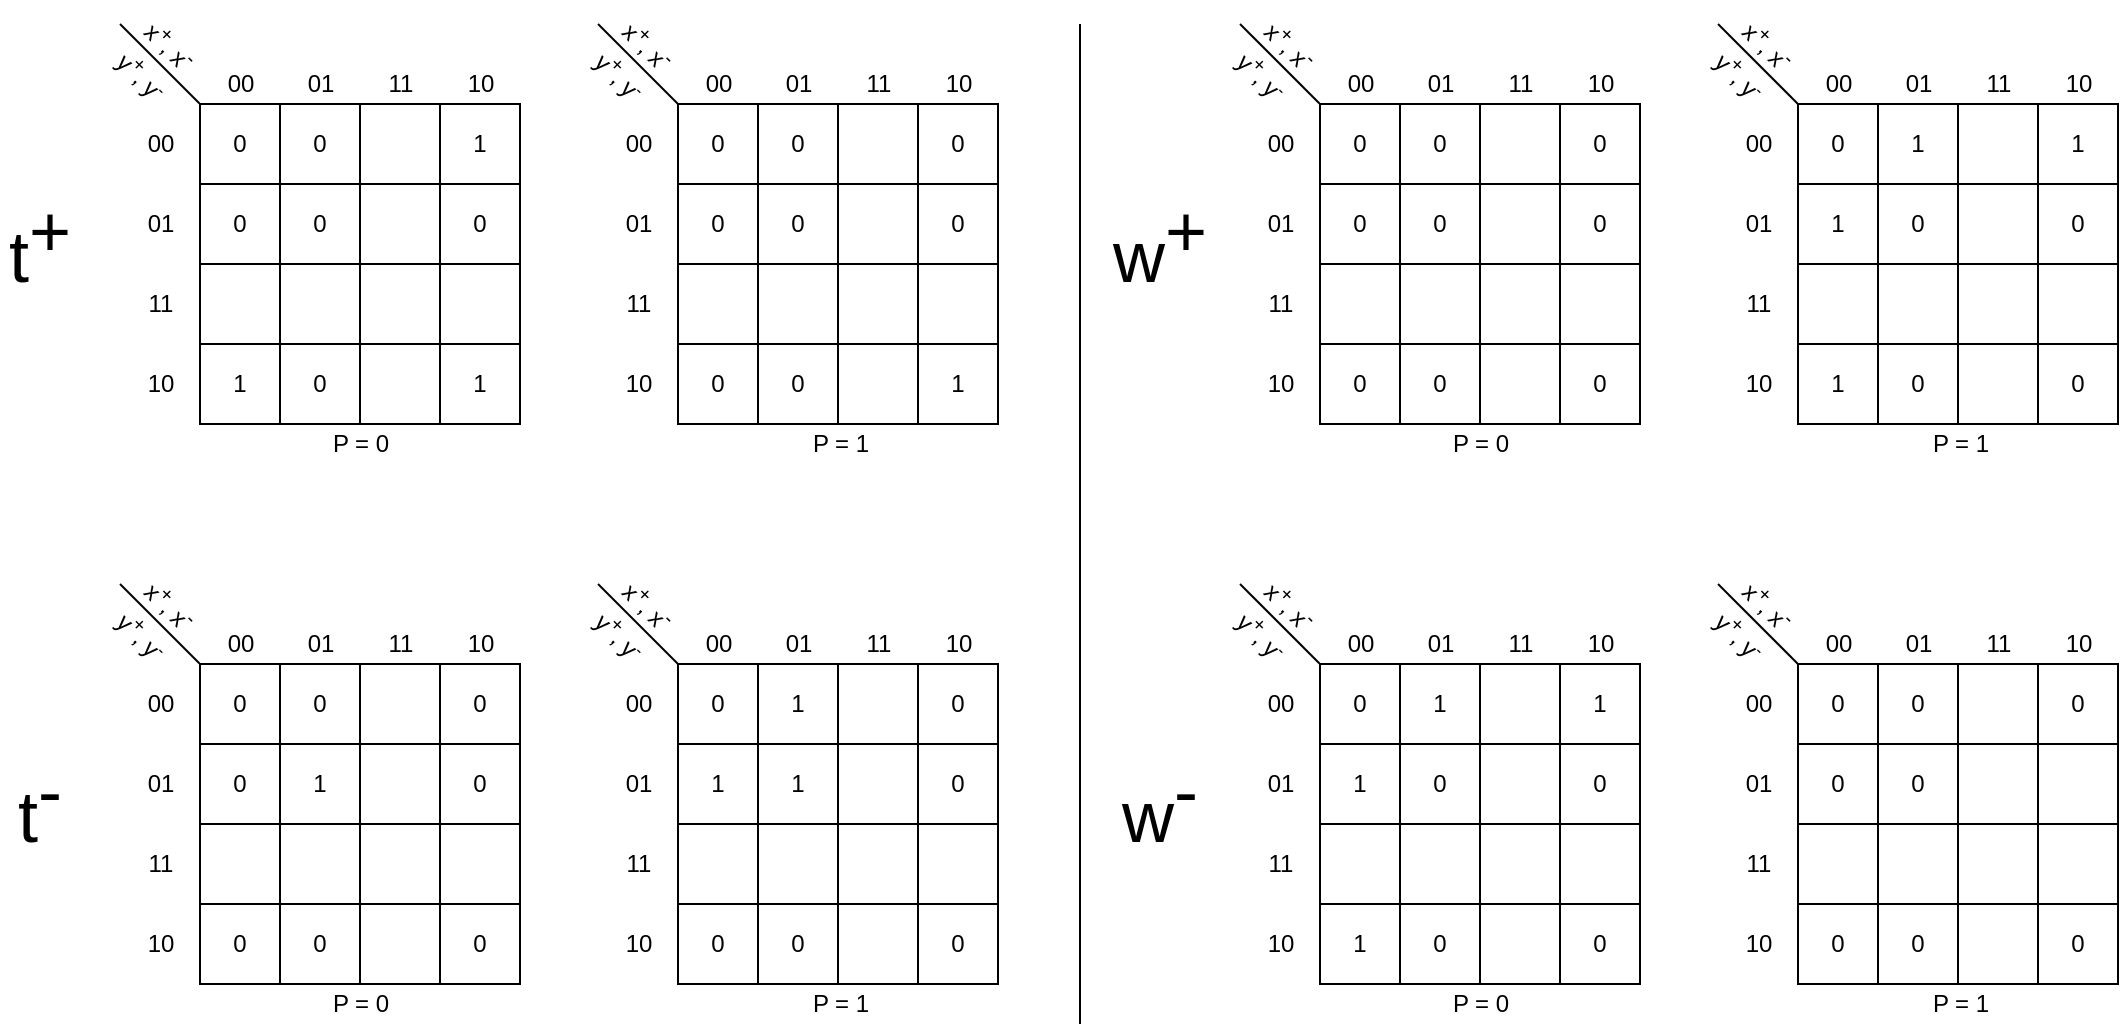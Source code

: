 <mxfile version="12.9.10" type="github">
  <diagram id="nrrCunUTLWCAZY7xvAY5" name="Page-1">
    <mxGraphModel dx="1422" dy="728" grid="1" gridSize="10" guides="1" tooltips="1" connect="1" arrows="1" fold="1" page="1" pageScale="1" pageWidth="850" pageHeight="1100" math="0" shadow="0">
      <root>
        <mxCell id="0" />
        <mxCell id="1" parent="0" />
        <mxCell id="IhBtIeaMWSlyPbEXrIN0-1" value="0" style="whiteSpace=wrap;html=1;aspect=fixed;" vertex="1" parent="1">
          <mxGeometry x="160" y="360" width="40" height="40" as="geometry" />
        </mxCell>
        <mxCell id="IhBtIeaMWSlyPbEXrIN0-2" value="0" style="whiteSpace=wrap;html=1;aspect=fixed;" vertex="1" parent="1">
          <mxGeometry x="200" y="360" width="40" height="40" as="geometry" />
        </mxCell>
        <mxCell id="IhBtIeaMWSlyPbEXrIN0-3" value="" style="whiteSpace=wrap;html=1;aspect=fixed;" vertex="1" parent="1">
          <mxGeometry x="240" y="360" width="40" height="40" as="geometry" />
        </mxCell>
        <mxCell id="IhBtIeaMWSlyPbEXrIN0-4" value="1" style="whiteSpace=wrap;html=1;aspect=fixed;" vertex="1" parent="1">
          <mxGeometry x="280" y="360" width="40" height="40" as="geometry" />
        </mxCell>
        <mxCell id="IhBtIeaMWSlyPbEXrIN0-5" value="0" style="whiteSpace=wrap;html=1;aspect=fixed;" vertex="1" parent="1">
          <mxGeometry x="280" y="400" width="40" height="40" as="geometry" />
        </mxCell>
        <mxCell id="IhBtIeaMWSlyPbEXrIN0-6" value="" style="whiteSpace=wrap;html=1;aspect=fixed;" vertex="1" parent="1">
          <mxGeometry x="240" y="400" width="40" height="40" as="geometry" />
        </mxCell>
        <mxCell id="IhBtIeaMWSlyPbEXrIN0-7" value="0" style="whiteSpace=wrap;html=1;aspect=fixed;" vertex="1" parent="1">
          <mxGeometry x="200" y="400" width="40" height="40" as="geometry" />
        </mxCell>
        <mxCell id="IhBtIeaMWSlyPbEXrIN0-8" value="0" style="whiteSpace=wrap;html=1;aspect=fixed;" vertex="1" parent="1">
          <mxGeometry x="160" y="400" width="40" height="40" as="geometry" />
        </mxCell>
        <mxCell id="IhBtIeaMWSlyPbEXrIN0-9" value="" style="whiteSpace=wrap;html=1;aspect=fixed;" vertex="1" parent="1">
          <mxGeometry x="160" y="440" width="40" height="40" as="geometry" />
        </mxCell>
        <mxCell id="IhBtIeaMWSlyPbEXrIN0-10" value="" style="whiteSpace=wrap;html=1;aspect=fixed;" vertex="1" parent="1">
          <mxGeometry x="200" y="440" width="40" height="40" as="geometry" />
        </mxCell>
        <mxCell id="IhBtIeaMWSlyPbEXrIN0-11" value="" style="whiteSpace=wrap;html=1;aspect=fixed;" vertex="1" parent="1">
          <mxGeometry x="240" y="440" width="40" height="40" as="geometry" />
        </mxCell>
        <mxCell id="IhBtIeaMWSlyPbEXrIN0-12" value="" style="whiteSpace=wrap;html=1;aspect=fixed;" vertex="1" parent="1">
          <mxGeometry x="280" y="440" width="40" height="40" as="geometry" />
        </mxCell>
        <mxCell id="IhBtIeaMWSlyPbEXrIN0-13" value="1" style="whiteSpace=wrap;html=1;aspect=fixed;" vertex="1" parent="1">
          <mxGeometry x="160" y="480" width="40" height="40" as="geometry" />
        </mxCell>
        <mxCell id="IhBtIeaMWSlyPbEXrIN0-14" value="0" style="whiteSpace=wrap;html=1;aspect=fixed;" vertex="1" parent="1">
          <mxGeometry x="200" y="480" width="40" height="40" as="geometry" />
        </mxCell>
        <mxCell id="IhBtIeaMWSlyPbEXrIN0-15" value="" style="whiteSpace=wrap;html=1;aspect=fixed;" vertex="1" parent="1">
          <mxGeometry x="240" y="480" width="40" height="40" as="geometry" />
        </mxCell>
        <mxCell id="IhBtIeaMWSlyPbEXrIN0-16" value="1" style="whiteSpace=wrap;html=1;aspect=fixed;" vertex="1" parent="1">
          <mxGeometry x="280" y="480" width="40" height="40" as="geometry" />
        </mxCell>
        <mxCell id="IhBtIeaMWSlyPbEXrIN0-17" value="" style="endArrow=none;html=1;entryX=0;entryY=0;entryDx=0;entryDy=0;" edge="1" parent="1" target="IhBtIeaMWSlyPbEXrIN0-1">
          <mxGeometry width="50" height="50" relative="1" as="geometry">
            <mxPoint x="120" y="320" as="sourcePoint" />
            <mxPoint x="150" y="340" as="targetPoint" />
          </mxGeometry>
        </mxCell>
        <mxCell id="IhBtIeaMWSlyPbEXrIN0-18" value="x&lt;sup&gt;+&lt;/sup&gt;, x&lt;sup&gt;-&lt;/sup&gt;" style="text;html=1;align=center;verticalAlign=middle;resizable=0;points=[];autosize=1;rotation=45;" vertex="1" parent="1">
          <mxGeometry x="125" y="320" width="40" height="20" as="geometry" />
        </mxCell>
        <mxCell id="IhBtIeaMWSlyPbEXrIN0-19" value="y&lt;sup&gt;+&lt;/sup&gt;, y&lt;span style=&quot;font-size: 10px&quot;&gt;&lt;sup&gt;-&lt;/sup&gt;&lt;/span&gt;" style="text;html=1;align=center;verticalAlign=middle;resizable=0;points=[];autosize=1;rotation=45;" vertex="1" parent="1">
          <mxGeometry x="111" y="335" width="40" height="20" as="geometry" />
        </mxCell>
        <mxCell id="IhBtIeaMWSlyPbEXrIN0-20" value="00" style="text;html=1;align=center;verticalAlign=middle;resizable=0;points=[];autosize=1;" vertex="1" parent="1">
          <mxGeometry x="165" y="340" width="30" height="20" as="geometry" />
        </mxCell>
        <mxCell id="IhBtIeaMWSlyPbEXrIN0-21" value="01" style="text;html=1;align=center;verticalAlign=middle;resizable=0;points=[];autosize=1;" vertex="1" parent="1">
          <mxGeometry x="205" y="340" width="30" height="20" as="geometry" />
        </mxCell>
        <mxCell id="IhBtIeaMWSlyPbEXrIN0-22" value="11" style="text;html=1;align=center;verticalAlign=middle;resizable=0;points=[];autosize=1;" vertex="1" parent="1">
          <mxGeometry x="245" y="340" width="30" height="20" as="geometry" />
        </mxCell>
        <mxCell id="IhBtIeaMWSlyPbEXrIN0-23" value="10" style="text;html=1;align=center;verticalAlign=middle;resizable=0;points=[];autosize=1;" vertex="1" parent="1">
          <mxGeometry x="285" y="340" width="30" height="20" as="geometry" />
        </mxCell>
        <mxCell id="IhBtIeaMWSlyPbEXrIN0-24" value="00" style="text;html=1;align=center;verticalAlign=middle;resizable=0;points=[];autosize=1;" vertex="1" parent="1">
          <mxGeometry x="125" y="370" width="30" height="20" as="geometry" />
        </mxCell>
        <mxCell id="IhBtIeaMWSlyPbEXrIN0-25" value="01" style="text;html=1;align=center;verticalAlign=middle;resizable=0;points=[];autosize=1;" vertex="1" parent="1">
          <mxGeometry x="125" y="410" width="30" height="20" as="geometry" />
        </mxCell>
        <mxCell id="IhBtIeaMWSlyPbEXrIN0-26" value="11" style="text;html=1;align=center;verticalAlign=middle;resizable=0;points=[];autosize=1;" vertex="1" parent="1">
          <mxGeometry x="125" y="450" width="30" height="20" as="geometry" />
        </mxCell>
        <mxCell id="IhBtIeaMWSlyPbEXrIN0-27" value="10" style="text;html=1;align=center;verticalAlign=middle;resizable=0;points=[];autosize=1;" vertex="1" parent="1">
          <mxGeometry x="125" y="490" width="30" height="20" as="geometry" />
        </mxCell>
        <mxCell id="IhBtIeaMWSlyPbEXrIN0-28" value="0" style="whiteSpace=wrap;html=1;aspect=fixed;" vertex="1" parent="1">
          <mxGeometry x="399" y="360" width="40" height="40" as="geometry" />
        </mxCell>
        <mxCell id="IhBtIeaMWSlyPbEXrIN0-29" value="0" style="whiteSpace=wrap;html=1;aspect=fixed;" vertex="1" parent="1">
          <mxGeometry x="439" y="360" width="40" height="40" as="geometry" />
        </mxCell>
        <mxCell id="IhBtIeaMWSlyPbEXrIN0-30" value="" style="whiteSpace=wrap;html=1;aspect=fixed;" vertex="1" parent="1">
          <mxGeometry x="479" y="360" width="40" height="40" as="geometry" />
        </mxCell>
        <mxCell id="IhBtIeaMWSlyPbEXrIN0-31" value="0" style="whiteSpace=wrap;html=1;aspect=fixed;" vertex="1" parent="1">
          <mxGeometry x="519" y="360" width="40" height="40" as="geometry" />
        </mxCell>
        <mxCell id="IhBtIeaMWSlyPbEXrIN0-32" value="0" style="whiteSpace=wrap;html=1;aspect=fixed;" vertex="1" parent="1">
          <mxGeometry x="519" y="400" width="40" height="40" as="geometry" />
        </mxCell>
        <mxCell id="IhBtIeaMWSlyPbEXrIN0-33" value="" style="whiteSpace=wrap;html=1;aspect=fixed;" vertex="1" parent="1">
          <mxGeometry x="479" y="400" width="40" height="40" as="geometry" />
        </mxCell>
        <mxCell id="IhBtIeaMWSlyPbEXrIN0-34" value="0" style="whiteSpace=wrap;html=1;aspect=fixed;" vertex="1" parent="1">
          <mxGeometry x="439" y="400" width="40" height="40" as="geometry" />
        </mxCell>
        <mxCell id="IhBtIeaMWSlyPbEXrIN0-35" value="0" style="whiteSpace=wrap;html=1;aspect=fixed;" vertex="1" parent="1">
          <mxGeometry x="399" y="400" width="40" height="40" as="geometry" />
        </mxCell>
        <mxCell id="IhBtIeaMWSlyPbEXrIN0-36" value="" style="whiteSpace=wrap;html=1;aspect=fixed;" vertex="1" parent="1">
          <mxGeometry x="399" y="440" width="40" height="40" as="geometry" />
        </mxCell>
        <mxCell id="IhBtIeaMWSlyPbEXrIN0-37" value="" style="whiteSpace=wrap;html=1;aspect=fixed;" vertex="1" parent="1">
          <mxGeometry x="439" y="440" width="40" height="40" as="geometry" />
        </mxCell>
        <mxCell id="IhBtIeaMWSlyPbEXrIN0-38" value="" style="whiteSpace=wrap;html=1;aspect=fixed;" vertex="1" parent="1">
          <mxGeometry x="479" y="440" width="40" height="40" as="geometry" />
        </mxCell>
        <mxCell id="IhBtIeaMWSlyPbEXrIN0-39" value="" style="whiteSpace=wrap;html=1;aspect=fixed;" vertex="1" parent="1">
          <mxGeometry x="519" y="440" width="40" height="40" as="geometry" />
        </mxCell>
        <mxCell id="IhBtIeaMWSlyPbEXrIN0-40" value="0" style="whiteSpace=wrap;html=1;aspect=fixed;" vertex="1" parent="1">
          <mxGeometry x="399" y="480" width="40" height="40" as="geometry" />
        </mxCell>
        <mxCell id="IhBtIeaMWSlyPbEXrIN0-41" value="0" style="whiteSpace=wrap;html=1;aspect=fixed;" vertex="1" parent="1">
          <mxGeometry x="439" y="480" width="40" height="40" as="geometry" />
        </mxCell>
        <mxCell id="IhBtIeaMWSlyPbEXrIN0-42" value="" style="whiteSpace=wrap;html=1;aspect=fixed;" vertex="1" parent="1">
          <mxGeometry x="479" y="480" width="40" height="40" as="geometry" />
        </mxCell>
        <mxCell id="IhBtIeaMWSlyPbEXrIN0-43" value="1" style="whiteSpace=wrap;html=1;aspect=fixed;" vertex="1" parent="1">
          <mxGeometry x="519" y="480" width="40" height="40" as="geometry" />
        </mxCell>
        <mxCell id="IhBtIeaMWSlyPbEXrIN0-44" value="" style="endArrow=none;html=1;entryX=0;entryY=0;entryDx=0;entryDy=0;" edge="1" parent="1" target="IhBtIeaMWSlyPbEXrIN0-28">
          <mxGeometry width="50" height="50" relative="1" as="geometry">
            <mxPoint x="359" y="320" as="sourcePoint" />
            <mxPoint x="389" y="340" as="targetPoint" />
          </mxGeometry>
        </mxCell>
        <mxCell id="IhBtIeaMWSlyPbEXrIN0-45" value="x&lt;sup&gt;+&lt;/sup&gt;, x&lt;sup&gt;-&lt;/sup&gt;" style="text;html=1;align=center;verticalAlign=middle;resizable=0;points=[];autosize=1;rotation=45;" vertex="1" parent="1">
          <mxGeometry x="364" y="320" width="40" height="20" as="geometry" />
        </mxCell>
        <mxCell id="IhBtIeaMWSlyPbEXrIN0-46" value="y&lt;sup&gt;+&lt;/sup&gt;, y&lt;span style=&quot;font-size: 10px&quot;&gt;&lt;sup&gt;-&lt;/sup&gt;&lt;/span&gt;" style="text;html=1;align=center;verticalAlign=middle;resizable=0;points=[];autosize=1;rotation=45;" vertex="1" parent="1">
          <mxGeometry x="350" y="335" width="40" height="20" as="geometry" />
        </mxCell>
        <mxCell id="IhBtIeaMWSlyPbEXrIN0-47" value="00" style="text;html=1;align=center;verticalAlign=middle;resizable=0;points=[];autosize=1;" vertex="1" parent="1">
          <mxGeometry x="404" y="340" width="30" height="20" as="geometry" />
        </mxCell>
        <mxCell id="IhBtIeaMWSlyPbEXrIN0-48" value="01" style="text;html=1;align=center;verticalAlign=middle;resizable=0;points=[];autosize=1;" vertex="1" parent="1">
          <mxGeometry x="444" y="340" width="30" height="20" as="geometry" />
        </mxCell>
        <mxCell id="IhBtIeaMWSlyPbEXrIN0-49" value="11" style="text;html=1;align=center;verticalAlign=middle;resizable=0;points=[];autosize=1;" vertex="1" parent="1">
          <mxGeometry x="484" y="340" width="30" height="20" as="geometry" />
        </mxCell>
        <mxCell id="IhBtIeaMWSlyPbEXrIN0-50" value="10" style="text;html=1;align=center;verticalAlign=middle;resizable=0;points=[];autosize=1;" vertex="1" parent="1">
          <mxGeometry x="524" y="340" width="30" height="20" as="geometry" />
        </mxCell>
        <mxCell id="IhBtIeaMWSlyPbEXrIN0-51" value="00" style="text;html=1;align=center;verticalAlign=middle;resizable=0;points=[];autosize=1;" vertex="1" parent="1">
          <mxGeometry x="364" y="370" width="30" height="20" as="geometry" />
        </mxCell>
        <mxCell id="IhBtIeaMWSlyPbEXrIN0-52" value="01" style="text;html=1;align=center;verticalAlign=middle;resizable=0;points=[];autosize=1;" vertex="1" parent="1">
          <mxGeometry x="364" y="410" width="30" height="20" as="geometry" />
        </mxCell>
        <mxCell id="IhBtIeaMWSlyPbEXrIN0-53" value="11" style="text;html=1;align=center;verticalAlign=middle;resizable=0;points=[];autosize=1;" vertex="1" parent="1">
          <mxGeometry x="364" y="450" width="30" height="20" as="geometry" />
        </mxCell>
        <mxCell id="IhBtIeaMWSlyPbEXrIN0-54" value="10" style="text;html=1;align=center;verticalAlign=middle;resizable=0;points=[];autosize=1;" vertex="1" parent="1">
          <mxGeometry x="364" y="490" width="30" height="20" as="geometry" />
        </mxCell>
        <mxCell id="IhBtIeaMWSlyPbEXrIN0-55" value="0" style="whiteSpace=wrap;html=1;aspect=fixed;" vertex="1" parent="1">
          <mxGeometry x="160" y="640" width="40" height="40" as="geometry" />
        </mxCell>
        <mxCell id="IhBtIeaMWSlyPbEXrIN0-56" value="0" style="whiteSpace=wrap;html=1;aspect=fixed;" vertex="1" parent="1">
          <mxGeometry x="200" y="640" width="40" height="40" as="geometry" />
        </mxCell>
        <mxCell id="IhBtIeaMWSlyPbEXrIN0-57" value="" style="whiteSpace=wrap;html=1;aspect=fixed;" vertex="1" parent="1">
          <mxGeometry x="240" y="640" width="40" height="40" as="geometry" />
        </mxCell>
        <mxCell id="IhBtIeaMWSlyPbEXrIN0-58" value="0" style="whiteSpace=wrap;html=1;aspect=fixed;" vertex="1" parent="1">
          <mxGeometry x="280" y="640" width="40" height="40" as="geometry" />
        </mxCell>
        <mxCell id="IhBtIeaMWSlyPbEXrIN0-59" value="0" style="whiteSpace=wrap;html=1;aspect=fixed;" vertex="1" parent="1">
          <mxGeometry x="280" y="680" width="40" height="40" as="geometry" />
        </mxCell>
        <mxCell id="IhBtIeaMWSlyPbEXrIN0-60" value="" style="whiteSpace=wrap;html=1;aspect=fixed;" vertex="1" parent="1">
          <mxGeometry x="240" y="680" width="40" height="40" as="geometry" />
        </mxCell>
        <mxCell id="IhBtIeaMWSlyPbEXrIN0-61" value="1" style="whiteSpace=wrap;html=1;aspect=fixed;" vertex="1" parent="1">
          <mxGeometry x="200" y="680" width="40" height="40" as="geometry" />
        </mxCell>
        <mxCell id="IhBtIeaMWSlyPbEXrIN0-62" value="0" style="whiteSpace=wrap;html=1;aspect=fixed;" vertex="1" parent="1">
          <mxGeometry x="160" y="680" width="40" height="40" as="geometry" />
        </mxCell>
        <mxCell id="IhBtIeaMWSlyPbEXrIN0-63" value="" style="whiteSpace=wrap;html=1;aspect=fixed;" vertex="1" parent="1">
          <mxGeometry x="160" y="720" width="40" height="40" as="geometry" />
        </mxCell>
        <mxCell id="IhBtIeaMWSlyPbEXrIN0-64" value="" style="whiteSpace=wrap;html=1;aspect=fixed;" vertex="1" parent="1">
          <mxGeometry x="200" y="720" width="40" height="40" as="geometry" />
        </mxCell>
        <mxCell id="IhBtIeaMWSlyPbEXrIN0-65" value="" style="whiteSpace=wrap;html=1;aspect=fixed;" vertex="1" parent="1">
          <mxGeometry x="240" y="720" width="40" height="40" as="geometry" />
        </mxCell>
        <mxCell id="IhBtIeaMWSlyPbEXrIN0-66" value="" style="whiteSpace=wrap;html=1;aspect=fixed;" vertex="1" parent="1">
          <mxGeometry x="280" y="720" width="40" height="40" as="geometry" />
        </mxCell>
        <mxCell id="IhBtIeaMWSlyPbEXrIN0-67" value="0" style="whiteSpace=wrap;html=1;aspect=fixed;" vertex="1" parent="1">
          <mxGeometry x="160" y="760" width="40" height="40" as="geometry" />
        </mxCell>
        <mxCell id="IhBtIeaMWSlyPbEXrIN0-68" value="0" style="whiteSpace=wrap;html=1;aspect=fixed;" vertex="1" parent="1">
          <mxGeometry x="200" y="760" width="40" height="40" as="geometry" />
        </mxCell>
        <mxCell id="IhBtIeaMWSlyPbEXrIN0-69" value="" style="whiteSpace=wrap;html=1;aspect=fixed;" vertex="1" parent="1">
          <mxGeometry x="240" y="760" width="40" height="40" as="geometry" />
        </mxCell>
        <mxCell id="IhBtIeaMWSlyPbEXrIN0-70" value="0" style="whiteSpace=wrap;html=1;aspect=fixed;" vertex="1" parent="1">
          <mxGeometry x="280" y="760" width="40" height="40" as="geometry" />
        </mxCell>
        <mxCell id="IhBtIeaMWSlyPbEXrIN0-71" value="" style="endArrow=none;html=1;entryX=0;entryY=0;entryDx=0;entryDy=0;" edge="1" parent="1" target="IhBtIeaMWSlyPbEXrIN0-55">
          <mxGeometry width="50" height="50" relative="1" as="geometry">
            <mxPoint x="120" y="600" as="sourcePoint" />
            <mxPoint x="150" y="620" as="targetPoint" />
          </mxGeometry>
        </mxCell>
        <mxCell id="IhBtIeaMWSlyPbEXrIN0-72" value="x&lt;sup&gt;+&lt;/sup&gt;, x&lt;sup&gt;-&lt;/sup&gt;" style="text;html=1;align=center;verticalAlign=middle;resizable=0;points=[];autosize=1;rotation=45;" vertex="1" parent="1">
          <mxGeometry x="125" y="600" width="40" height="20" as="geometry" />
        </mxCell>
        <mxCell id="IhBtIeaMWSlyPbEXrIN0-73" value="y&lt;sup&gt;+&lt;/sup&gt;, y&lt;span style=&quot;font-size: 10px&quot;&gt;&lt;sup&gt;-&lt;/sup&gt;&lt;/span&gt;" style="text;html=1;align=center;verticalAlign=middle;resizable=0;points=[];autosize=1;rotation=45;" vertex="1" parent="1">
          <mxGeometry x="111" y="615" width="40" height="20" as="geometry" />
        </mxCell>
        <mxCell id="IhBtIeaMWSlyPbEXrIN0-74" value="00" style="text;html=1;align=center;verticalAlign=middle;resizable=0;points=[];autosize=1;" vertex="1" parent="1">
          <mxGeometry x="165" y="620" width="30" height="20" as="geometry" />
        </mxCell>
        <mxCell id="IhBtIeaMWSlyPbEXrIN0-75" value="01" style="text;html=1;align=center;verticalAlign=middle;resizable=0;points=[];autosize=1;" vertex="1" parent="1">
          <mxGeometry x="205" y="620" width="30" height="20" as="geometry" />
        </mxCell>
        <mxCell id="IhBtIeaMWSlyPbEXrIN0-76" value="11" style="text;html=1;align=center;verticalAlign=middle;resizable=0;points=[];autosize=1;" vertex="1" parent="1">
          <mxGeometry x="245" y="620" width="30" height="20" as="geometry" />
        </mxCell>
        <mxCell id="IhBtIeaMWSlyPbEXrIN0-77" value="10" style="text;html=1;align=center;verticalAlign=middle;resizable=0;points=[];autosize=1;" vertex="1" parent="1">
          <mxGeometry x="285" y="620" width="30" height="20" as="geometry" />
        </mxCell>
        <mxCell id="IhBtIeaMWSlyPbEXrIN0-78" value="00" style="text;html=1;align=center;verticalAlign=middle;resizable=0;points=[];autosize=1;" vertex="1" parent="1">
          <mxGeometry x="125" y="650" width="30" height="20" as="geometry" />
        </mxCell>
        <mxCell id="IhBtIeaMWSlyPbEXrIN0-79" value="01" style="text;html=1;align=center;verticalAlign=middle;resizable=0;points=[];autosize=1;" vertex="1" parent="1">
          <mxGeometry x="125" y="690" width="30" height="20" as="geometry" />
        </mxCell>
        <mxCell id="IhBtIeaMWSlyPbEXrIN0-80" value="11" style="text;html=1;align=center;verticalAlign=middle;resizable=0;points=[];autosize=1;" vertex="1" parent="1">
          <mxGeometry x="125" y="730" width="30" height="20" as="geometry" />
        </mxCell>
        <mxCell id="IhBtIeaMWSlyPbEXrIN0-81" value="10" style="text;html=1;align=center;verticalAlign=middle;resizable=0;points=[];autosize=1;" vertex="1" parent="1">
          <mxGeometry x="125" y="770" width="30" height="20" as="geometry" />
        </mxCell>
        <mxCell id="IhBtIeaMWSlyPbEXrIN0-82" value="0" style="whiteSpace=wrap;html=1;aspect=fixed;" vertex="1" parent="1">
          <mxGeometry x="399" y="640" width="40" height="40" as="geometry" />
        </mxCell>
        <mxCell id="IhBtIeaMWSlyPbEXrIN0-83" value="1" style="whiteSpace=wrap;html=1;aspect=fixed;" vertex="1" parent="1">
          <mxGeometry x="439" y="640" width="40" height="40" as="geometry" />
        </mxCell>
        <mxCell id="IhBtIeaMWSlyPbEXrIN0-84" value="" style="whiteSpace=wrap;html=1;aspect=fixed;" vertex="1" parent="1">
          <mxGeometry x="479" y="640" width="40" height="40" as="geometry" />
        </mxCell>
        <mxCell id="IhBtIeaMWSlyPbEXrIN0-85" value="0" style="whiteSpace=wrap;html=1;aspect=fixed;" vertex="1" parent="1">
          <mxGeometry x="519" y="640" width="40" height="40" as="geometry" />
        </mxCell>
        <mxCell id="IhBtIeaMWSlyPbEXrIN0-86" value="0" style="whiteSpace=wrap;html=1;aspect=fixed;" vertex="1" parent="1">
          <mxGeometry x="519" y="680" width="40" height="40" as="geometry" />
        </mxCell>
        <mxCell id="IhBtIeaMWSlyPbEXrIN0-87" value="" style="whiteSpace=wrap;html=1;aspect=fixed;" vertex="1" parent="1">
          <mxGeometry x="479" y="680" width="40" height="40" as="geometry" />
        </mxCell>
        <mxCell id="IhBtIeaMWSlyPbEXrIN0-88" value="1" style="whiteSpace=wrap;html=1;aspect=fixed;" vertex="1" parent="1">
          <mxGeometry x="439" y="680" width="40" height="40" as="geometry" />
        </mxCell>
        <mxCell id="IhBtIeaMWSlyPbEXrIN0-89" value="1" style="whiteSpace=wrap;html=1;aspect=fixed;" vertex="1" parent="1">
          <mxGeometry x="399" y="680" width="40" height="40" as="geometry" />
        </mxCell>
        <mxCell id="IhBtIeaMWSlyPbEXrIN0-90" value="" style="whiteSpace=wrap;html=1;aspect=fixed;" vertex="1" parent="1">
          <mxGeometry x="399" y="720" width="40" height="40" as="geometry" />
        </mxCell>
        <mxCell id="IhBtIeaMWSlyPbEXrIN0-91" value="" style="whiteSpace=wrap;html=1;aspect=fixed;" vertex="1" parent="1">
          <mxGeometry x="439" y="720" width="40" height="40" as="geometry" />
        </mxCell>
        <mxCell id="IhBtIeaMWSlyPbEXrIN0-92" value="" style="whiteSpace=wrap;html=1;aspect=fixed;" vertex="1" parent="1">
          <mxGeometry x="479" y="720" width="40" height="40" as="geometry" />
        </mxCell>
        <mxCell id="IhBtIeaMWSlyPbEXrIN0-93" value="" style="whiteSpace=wrap;html=1;aspect=fixed;" vertex="1" parent="1">
          <mxGeometry x="519" y="720" width="40" height="40" as="geometry" />
        </mxCell>
        <mxCell id="IhBtIeaMWSlyPbEXrIN0-94" value="0" style="whiteSpace=wrap;html=1;aspect=fixed;" vertex="1" parent="1">
          <mxGeometry x="399" y="760" width="40" height="40" as="geometry" />
        </mxCell>
        <mxCell id="IhBtIeaMWSlyPbEXrIN0-95" value="0" style="whiteSpace=wrap;html=1;aspect=fixed;" vertex="1" parent="1">
          <mxGeometry x="439" y="760" width="40" height="40" as="geometry" />
        </mxCell>
        <mxCell id="IhBtIeaMWSlyPbEXrIN0-96" value="" style="whiteSpace=wrap;html=1;aspect=fixed;" vertex="1" parent="1">
          <mxGeometry x="479" y="760" width="40" height="40" as="geometry" />
        </mxCell>
        <mxCell id="IhBtIeaMWSlyPbEXrIN0-97" value="0" style="whiteSpace=wrap;html=1;aspect=fixed;" vertex="1" parent="1">
          <mxGeometry x="519" y="760" width="40" height="40" as="geometry" />
        </mxCell>
        <mxCell id="IhBtIeaMWSlyPbEXrIN0-98" value="" style="endArrow=none;html=1;entryX=0;entryY=0;entryDx=0;entryDy=0;" edge="1" parent="1" target="IhBtIeaMWSlyPbEXrIN0-82">
          <mxGeometry width="50" height="50" relative="1" as="geometry">
            <mxPoint x="359" y="600" as="sourcePoint" />
            <mxPoint x="389" y="620" as="targetPoint" />
          </mxGeometry>
        </mxCell>
        <mxCell id="IhBtIeaMWSlyPbEXrIN0-99" value="x&lt;sup&gt;+&lt;/sup&gt;, x&lt;sup&gt;-&lt;/sup&gt;" style="text;html=1;align=center;verticalAlign=middle;resizable=0;points=[];autosize=1;rotation=45;" vertex="1" parent="1">
          <mxGeometry x="364" y="600" width="40" height="20" as="geometry" />
        </mxCell>
        <mxCell id="IhBtIeaMWSlyPbEXrIN0-100" value="y&lt;sup&gt;+&lt;/sup&gt;, y&lt;span style=&quot;font-size: 10px&quot;&gt;&lt;sup&gt;-&lt;/sup&gt;&lt;/span&gt;" style="text;html=1;align=center;verticalAlign=middle;resizable=0;points=[];autosize=1;rotation=45;" vertex="1" parent="1">
          <mxGeometry x="350" y="615" width="40" height="20" as="geometry" />
        </mxCell>
        <mxCell id="IhBtIeaMWSlyPbEXrIN0-101" value="00" style="text;html=1;align=center;verticalAlign=middle;resizable=0;points=[];autosize=1;" vertex="1" parent="1">
          <mxGeometry x="404" y="620" width="30" height="20" as="geometry" />
        </mxCell>
        <mxCell id="IhBtIeaMWSlyPbEXrIN0-102" value="01" style="text;html=1;align=center;verticalAlign=middle;resizable=0;points=[];autosize=1;" vertex="1" parent="1">
          <mxGeometry x="444" y="620" width="30" height="20" as="geometry" />
        </mxCell>
        <mxCell id="IhBtIeaMWSlyPbEXrIN0-103" value="11" style="text;html=1;align=center;verticalAlign=middle;resizable=0;points=[];autosize=1;" vertex="1" parent="1">
          <mxGeometry x="484" y="620" width="30" height="20" as="geometry" />
        </mxCell>
        <mxCell id="IhBtIeaMWSlyPbEXrIN0-104" value="10" style="text;html=1;align=center;verticalAlign=middle;resizable=0;points=[];autosize=1;" vertex="1" parent="1">
          <mxGeometry x="524" y="620" width="30" height="20" as="geometry" />
        </mxCell>
        <mxCell id="IhBtIeaMWSlyPbEXrIN0-105" value="00" style="text;html=1;align=center;verticalAlign=middle;resizable=0;points=[];autosize=1;" vertex="1" parent="1">
          <mxGeometry x="364" y="650" width="30" height="20" as="geometry" />
        </mxCell>
        <mxCell id="IhBtIeaMWSlyPbEXrIN0-106" value="01" style="text;html=1;align=center;verticalAlign=middle;resizable=0;points=[];autosize=1;" vertex="1" parent="1">
          <mxGeometry x="364" y="690" width="30" height="20" as="geometry" />
        </mxCell>
        <mxCell id="IhBtIeaMWSlyPbEXrIN0-107" value="11" style="text;html=1;align=center;verticalAlign=middle;resizable=0;points=[];autosize=1;" vertex="1" parent="1">
          <mxGeometry x="364" y="730" width="30" height="20" as="geometry" />
        </mxCell>
        <mxCell id="IhBtIeaMWSlyPbEXrIN0-108" value="10" style="text;html=1;align=center;verticalAlign=middle;resizable=0;points=[];autosize=1;" vertex="1" parent="1">
          <mxGeometry x="364" y="770" width="30" height="20" as="geometry" />
        </mxCell>
        <mxCell id="IhBtIeaMWSlyPbEXrIN0-109" value="P = 1" style="text;html=1;align=center;verticalAlign=middle;resizable=0;points=[];autosize=1;" vertex="1" parent="1">
          <mxGeometry x="460" y="520" width="40" height="20" as="geometry" />
        </mxCell>
        <mxCell id="IhBtIeaMWSlyPbEXrIN0-110" value="P = 0" style="text;html=1;align=center;verticalAlign=middle;resizable=0;points=[];autosize=1;" vertex="1" parent="1">
          <mxGeometry x="220" y="520" width="40" height="20" as="geometry" />
        </mxCell>
        <mxCell id="IhBtIeaMWSlyPbEXrIN0-111" value="P = 1" style="text;html=1;align=center;verticalAlign=middle;resizable=0;points=[];autosize=1;" vertex="1" parent="1">
          <mxGeometry x="460" y="800" width="40" height="20" as="geometry" />
        </mxCell>
        <mxCell id="IhBtIeaMWSlyPbEXrIN0-112" value="P = 0" style="text;html=1;align=center;verticalAlign=middle;resizable=0;points=[];autosize=1;" vertex="1" parent="1">
          <mxGeometry x="220" y="800" width="40" height="20" as="geometry" />
        </mxCell>
        <mxCell id="IhBtIeaMWSlyPbEXrIN0-113" value="0" style="whiteSpace=wrap;html=1;aspect=fixed;" vertex="1" parent="1">
          <mxGeometry x="720" y="360" width="40" height="40" as="geometry" />
        </mxCell>
        <mxCell id="IhBtIeaMWSlyPbEXrIN0-114" value="0" style="whiteSpace=wrap;html=1;aspect=fixed;" vertex="1" parent="1">
          <mxGeometry x="760" y="360" width="40" height="40" as="geometry" />
        </mxCell>
        <mxCell id="IhBtIeaMWSlyPbEXrIN0-115" value="" style="whiteSpace=wrap;html=1;aspect=fixed;" vertex="1" parent="1">
          <mxGeometry x="800" y="360" width="40" height="40" as="geometry" />
        </mxCell>
        <mxCell id="IhBtIeaMWSlyPbEXrIN0-116" value="0" style="whiteSpace=wrap;html=1;aspect=fixed;" vertex="1" parent="1">
          <mxGeometry x="840" y="360" width="40" height="40" as="geometry" />
        </mxCell>
        <mxCell id="IhBtIeaMWSlyPbEXrIN0-117" value="0" style="whiteSpace=wrap;html=1;aspect=fixed;" vertex="1" parent="1">
          <mxGeometry x="840" y="400" width="40" height="40" as="geometry" />
        </mxCell>
        <mxCell id="IhBtIeaMWSlyPbEXrIN0-118" value="" style="whiteSpace=wrap;html=1;aspect=fixed;" vertex="1" parent="1">
          <mxGeometry x="800" y="400" width="40" height="40" as="geometry" />
        </mxCell>
        <mxCell id="IhBtIeaMWSlyPbEXrIN0-119" value="0" style="whiteSpace=wrap;html=1;aspect=fixed;" vertex="1" parent="1">
          <mxGeometry x="760" y="400" width="40" height="40" as="geometry" />
        </mxCell>
        <mxCell id="IhBtIeaMWSlyPbEXrIN0-120" value="0" style="whiteSpace=wrap;html=1;aspect=fixed;" vertex="1" parent="1">
          <mxGeometry x="720" y="400" width="40" height="40" as="geometry" />
        </mxCell>
        <mxCell id="IhBtIeaMWSlyPbEXrIN0-121" value="" style="whiteSpace=wrap;html=1;aspect=fixed;" vertex="1" parent="1">
          <mxGeometry x="720" y="440" width="40" height="40" as="geometry" />
        </mxCell>
        <mxCell id="IhBtIeaMWSlyPbEXrIN0-122" value="" style="whiteSpace=wrap;html=1;aspect=fixed;" vertex="1" parent="1">
          <mxGeometry x="760" y="440" width="40" height="40" as="geometry" />
        </mxCell>
        <mxCell id="IhBtIeaMWSlyPbEXrIN0-123" value="" style="whiteSpace=wrap;html=1;aspect=fixed;" vertex="1" parent="1">
          <mxGeometry x="800" y="440" width="40" height="40" as="geometry" />
        </mxCell>
        <mxCell id="IhBtIeaMWSlyPbEXrIN0-124" value="" style="whiteSpace=wrap;html=1;aspect=fixed;" vertex="1" parent="1">
          <mxGeometry x="840" y="440" width="40" height="40" as="geometry" />
        </mxCell>
        <mxCell id="IhBtIeaMWSlyPbEXrIN0-125" value="0" style="whiteSpace=wrap;html=1;aspect=fixed;" vertex="1" parent="1">
          <mxGeometry x="720" y="480" width="40" height="40" as="geometry" />
        </mxCell>
        <mxCell id="IhBtIeaMWSlyPbEXrIN0-126" value="0" style="whiteSpace=wrap;html=1;aspect=fixed;" vertex="1" parent="1">
          <mxGeometry x="760" y="480" width="40" height="40" as="geometry" />
        </mxCell>
        <mxCell id="IhBtIeaMWSlyPbEXrIN0-127" value="" style="whiteSpace=wrap;html=1;aspect=fixed;" vertex="1" parent="1">
          <mxGeometry x="800" y="480" width="40" height="40" as="geometry" />
        </mxCell>
        <mxCell id="IhBtIeaMWSlyPbEXrIN0-128" value="0" style="whiteSpace=wrap;html=1;aspect=fixed;" vertex="1" parent="1">
          <mxGeometry x="840" y="480" width="40" height="40" as="geometry" />
        </mxCell>
        <mxCell id="IhBtIeaMWSlyPbEXrIN0-129" value="" style="endArrow=none;html=1;entryX=0;entryY=0;entryDx=0;entryDy=0;" edge="1" parent="1" target="IhBtIeaMWSlyPbEXrIN0-113">
          <mxGeometry width="50" height="50" relative="1" as="geometry">
            <mxPoint x="680" y="320" as="sourcePoint" />
            <mxPoint x="710" y="340" as="targetPoint" />
          </mxGeometry>
        </mxCell>
        <mxCell id="IhBtIeaMWSlyPbEXrIN0-130" value="x&lt;sup&gt;+&lt;/sup&gt;, x&lt;sup&gt;-&lt;/sup&gt;" style="text;html=1;align=center;verticalAlign=middle;resizable=0;points=[];autosize=1;rotation=45;" vertex="1" parent="1">
          <mxGeometry x="685" y="320" width="40" height="20" as="geometry" />
        </mxCell>
        <mxCell id="IhBtIeaMWSlyPbEXrIN0-131" value="y&lt;sup&gt;+&lt;/sup&gt;, y&lt;span style=&quot;font-size: 10px&quot;&gt;&lt;sup&gt;-&lt;/sup&gt;&lt;/span&gt;" style="text;html=1;align=center;verticalAlign=middle;resizable=0;points=[];autosize=1;rotation=45;" vertex="1" parent="1">
          <mxGeometry x="671" y="335" width="40" height="20" as="geometry" />
        </mxCell>
        <mxCell id="IhBtIeaMWSlyPbEXrIN0-132" value="00" style="text;html=1;align=center;verticalAlign=middle;resizable=0;points=[];autosize=1;" vertex="1" parent="1">
          <mxGeometry x="725" y="340" width="30" height="20" as="geometry" />
        </mxCell>
        <mxCell id="IhBtIeaMWSlyPbEXrIN0-133" value="01" style="text;html=1;align=center;verticalAlign=middle;resizable=0;points=[];autosize=1;" vertex="1" parent="1">
          <mxGeometry x="765" y="340" width="30" height="20" as="geometry" />
        </mxCell>
        <mxCell id="IhBtIeaMWSlyPbEXrIN0-134" value="11" style="text;html=1;align=center;verticalAlign=middle;resizable=0;points=[];autosize=1;" vertex="1" parent="1">
          <mxGeometry x="805" y="340" width="30" height="20" as="geometry" />
        </mxCell>
        <mxCell id="IhBtIeaMWSlyPbEXrIN0-135" value="10" style="text;html=1;align=center;verticalAlign=middle;resizable=0;points=[];autosize=1;" vertex="1" parent="1">
          <mxGeometry x="845" y="340" width="30" height="20" as="geometry" />
        </mxCell>
        <mxCell id="IhBtIeaMWSlyPbEXrIN0-136" value="00" style="text;html=1;align=center;verticalAlign=middle;resizable=0;points=[];autosize=1;" vertex="1" parent="1">
          <mxGeometry x="685" y="370" width="30" height="20" as="geometry" />
        </mxCell>
        <mxCell id="IhBtIeaMWSlyPbEXrIN0-137" value="01" style="text;html=1;align=center;verticalAlign=middle;resizable=0;points=[];autosize=1;" vertex="1" parent="1">
          <mxGeometry x="685" y="410" width="30" height="20" as="geometry" />
        </mxCell>
        <mxCell id="IhBtIeaMWSlyPbEXrIN0-138" value="11" style="text;html=1;align=center;verticalAlign=middle;resizable=0;points=[];autosize=1;" vertex="1" parent="1">
          <mxGeometry x="685" y="450" width="30" height="20" as="geometry" />
        </mxCell>
        <mxCell id="IhBtIeaMWSlyPbEXrIN0-139" value="10" style="text;html=1;align=center;verticalAlign=middle;resizable=0;points=[];autosize=1;" vertex="1" parent="1">
          <mxGeometry x="685" y="490" width="30" height="20" as="geometry" />
        </mxCell>
        <mxCell id="IhBtIeaMWSlyPbEXrIN0-140" value="0" style="whiteSpace=wrap;html=1;aspect=fixed;" vertex="1" parent="1">
          <mxGeometry x="959" y="360" width="40" height="40" as="geometry" />
        </mxCell>
        <mxCell id="IhBtIeaMWSlyPbEXrIN0-141" value="1" style="whiteSpace=wrap;html=1;aspect=fixed;" vertex="1" parent="1">
          <mxGeometry x="999" y="360" width="40" height="40" as="geometry" />
        </mxCell>
        <mxCell id="IhBtIeaMWSlyPbEXrIN0-142" value="" style="whiteSpace=wrap;html=1;aspect=fixed;" vertex="1" parent="1">
          <mxGeometry x="1039" y="360" width="40" height="40" as="geometry" />
        </mxCell>
        <mxCell id="IhBtIeaMWSlyPbEXrIN0-143" value="1" style="whiteSpace=wrap;html=1;aspect=fixed;" vertex="1" parent="1">
          <mxGeometry x="1079" y="360" width="40" height="40" as="geometry" />
        </mxCell>
        <mxCell id="IhBtIeaMWSlyPbEXrIN0-144" value="0" style="whiteSpace=wrap;html=1;aspect=fixed;" vertex="1" parent="1">
          <mxGeometry x="1079" y="400" width="40" height="40" as="geometry" />
        </mxCell>
        <mxCell id="IhBtIeaMWSlyPbEXrIN0-145" value="" style="whiteSpace=wrap;html=1;aspect=fixed;" vertex="1" parent="1">
          <mxGeometry x="1039" y="400" width="40" height="40" as="geometry" />
        </mxCell>
        <mxCell id="IhBtIeaMWSlyPbEXrIN0-146" value="0" style="whiteSpace=wrap;html=1;aspect=fixed;" vertex="1" parent="1">
          <mxGeometry x="999" y="400" width="40" height="40" as="geometry" />
        </mxCell>
        <mxCell id="IhBtIeaMWSlyPbEXrIN0-147" value="1" style="whiteSpace=wrap;html=1;aspect=fixed;" vertex="1" parent="1">
          <mxGeometry x="959" y="400" width="40" height="40" as="geometry" />
        </mxCell>
        <mxCell id="IhBtIeaMWSlyPbEXrIN0-148" value="" style="whiteSpace=wrap;html=1;aspect=fixed;" vertex="1" parent="1">
          <mxGeometry x="959" y="440" width="40" height="40" as="geometry" />
        </mxCell>
        <mxCell id="IhBtIeaMWSlyPbEXrIN0-149" value="" style="whiteSpace=wrap;html=1;aspect=fixed;" vertex="1" parent="1">
          <mxGeometry x="999" y="440" width="40" height="40" as="geometry" />
        </mxCell>
        <mxCell id="IhBtIeaMWSlyPbEXrIN0-150" value="" style="whiteSpace=wrap;html=1;aspect=fixed;" vertex="1" parent="1">
          <mxGeometry x="1039" y="440" width="40" height="40" as="geometry" />
        </mxCell>
        <mxCell id="IhBtIeaMWSlyPbEXrIN0-151" value="" style="whiteSpace=wrap;html=1;aspect=fixed;" vertex="1" parent="1">
          <mxGeometry x="1079" y="440" width="40" height="40" as="geometry" />
        </mxCell>
        <mxCell id="IhBtIeaMWSlyPbEXrIN0-152" value="1" style="whiteSpace=wrap;html=1;aspect=fixed;" vertex="1" parent="1">
          <mxGeometry x="959" y="480" width="40" height="40" as="geometry" />
        </mxCell>
        <mxCell id="IhBtIeaMWSlyPbEXrIN0-153" value="0" style="whiteSpace=wrap;html=1;aspect=fixed;" vertex="1" parent="1">
          <mxGeometry x="999" y="480" width="40" height="40" as="geometry" />
        </mxCell>
        <mxCell id="IhBtIeaMWSlyPbEXrIN0-154" value="" style="whiteSpace=wrap;html=1;aspect=fixed;" vertex="1" parent="1">
          <mxGeometry x="1039" y="480" width="40" height="40" as="geometry" />
        </mxCell>
        <mxCell id="IhBtIeaMWSlyPbEXrIN0-155" value="0" style="whiteSpace=wrap;html=1;aspect=fixed;" vertex="1" parent="1">
          <mxGeometry x="1079" y="480" width="40" height="40" as="geometry" />
        </mxCell>
        <mxCell id="IhBtIeaMWSlyPbEXrIN0-156" value="" style="endArrow=none;html=1;entryX=0;entryY=0;entryDx=0;entryDy=0;" edge="1" parent="1" target="IhBtIeaMWSlyPbEXrIN0-140">
          <mxGeometry width="50" height="50" relative="1" as="geometry">
            <mxPoint x="919" y="320" as="sourcePoint" />
            <mxPoint x="949" y="340" as="targetPoint" />
          </mxGeometry>
        </mxCell>
        <mxCell id="IhBtIeaMWSlyPbEXrIN0-157" value="x&lt;sup&gt;+&lt;/sup&gt;, x&lt;sup&gt;-&lt;/sup&gt;" style="text;html=1;align=center;verticalAlign=middle;resizable=0;points=[];autosize=1;rotation=45;" vertex="1" parent="1">
          <mxGeometry x="924" y="320" width="40" height="20" as="geometry" />
        </mxCell>
        <mxCell id="IhBtIeaMWSlyPbEXrIN0-158" value="y&lt;sup&gt;+&lt;/sup&gt;, y&lt;span style=&quot;font-size: 10px&quot;&gt;&lt;sup&gt;-&lt;/sup&gt;&lt;/span&gt;" style="text;html=1;align=center;verticalAlign=middle;resizable=0;points=[];autosize=1;rotation=45;" vertex="1" parent="1">
          <mxGeometry x="910" y="335" width="40" height="20" as="geometry" />
        </mxCell>
        <mxCell id="IhBtIeaMWSlyPbEXrIN0-159" value="00" style="text;html=1;align=center;verticalAlign=middle;resizable=0;points=[];autosize=1;" vertex="1" parent="1">
          <mxGeometry x="964" y="340" width="30" height="20" as="geometry" />
        </mxCell>
        <mxCell id="IhBtIeaMWSlyPbEXrIN0-160" value="01" style="text;html=1;align=center;verticalAlign=middle;resizable=0;points=[];autosize=1;" vertex="1" parent="1">
          <mxGeometry x="1004" y="340" width="30" height="20" as="geometry" />
        </mxCell>
        <mxCell id="IhBtIeaMWSlyPbEXrIN0-161" value="11" style="text;html=1;align=center;verticalAlign=middle;resizable=0;points=[];autosize=1;" vertex="1" parent="1">
          <mxGeometry x="1044" y="340" width="30" height="20" as="geometry" />
        </mxCell>
        <mxCell id="IhBtIeaMWSlyPbEXrIN0-162" value="10" style="text;html=1;align=center;verticalAlign=middle;resizable=0;points=[];autosize=1;" vertex="1" parent="1">
          <mxGeometry x="1084" y="340" width="30" height="20" as="geometry" />
        </mxCell>
        <mxCell id="IhBtIeaMWSlyPbEXrIN0-163" value="00" style="text;html=1;align=center;verticalAlign=middle;resizable=0;points=[];autosize=1;" vertex="1" parent="1">
          <mxGeometry x="924" y="370" width="30" height="20" as="geometry" />
        </mxCell>
        <mxCell id="IhBtIeaMWSlyPbEXrIN0-164" value="01" style="text;html=1;align=center;verticalAlign=middle;resizable=0;points=[];autosize=1;" vertex="1" parent="1">
          <mxGeometry x="924" y="410" width="30" height="20" as="geometry" />
        </mxCell>
        <mxCell id="IhBtIeaMWSlyPbEXrIN0-165" value="11" style="text;html=1;align=center;verticalAlign=middle;resizable=0;points=[];autosize=1;" vertex="1" parent="1">
          <mxGeometry x="924" y="450" width="30" height="20" as="geometry" />
        </mxCell>
        <mxCell id="IhBtIeaMWSlyPbEXrIN0-166" value="10" style="text;html=1;align=center;verticalAlign=middle;resizable=0;points=[];autosize=1;" vertex="1" parent="1">
          <mxGeometry x="924" y="490" width="30" height="20" as="geometry" />
        </mxCell>
        <mxCell id="IhBtIeaMWSlyPbEXrIN0-167" value="P = 1" style="text;html=1;align=center;verticalAlign=middle;resizable=0;points=[];autosize=1;" vertex="1" parent="1">
          <mxGeometry x="1020" y="520" width="40" height="20" as="geometry" />
        </mxCell>
        <mxCell id="IhBtIeaMWSlyPbEXrIN0-168" value="P = 0" style="text;html=1;align=center;verticalAlign=middle;resizable=0;points=[];autosize=1;" vertex="1" parent="1">
          <mxGeometry x="780" y="520" width="40" height="20" as="geometry" />
        </mxCell>
        <mxCell id="IhBtIeaMWSlyPbEXrIN0-169" value="0" style="whiteSpace=wrap;html=1;aspect=fixed;" vertex="1" parent="1">
          <mxGeometry x="720" y="640" width="40" height="40" as="geometry" />
        </mxCell>
        <mxCell id="IhBtIeaMWSlyPbEXrIN0-170" value="1" style="whiteSpace=wrap;html=1;aspect=fixed;" vertex="1" parent="1">
          <mxGeometry x="760" y="640" width="40" height="40" as="geometry" />
        </mxCell>
        <mxCell id="IhBtIeaMWSlyPbEXrIN0-171" value="" style="whiteSpace=wrap;html=1;aspect=fixed;" vertex="1" parent="1">
          <mxGeometry x="800" y="640" width="40" height="40" as="geometry" />
        </mxCell>
        <mxCell id="IhBtIeaMWSlyPbEXrIN0-172" value="1" style="whiteSpace=wrap;html=1;aspect=fixed;" vertex="1" parent="1">
          <mxGeometry x="840" y="640" width="40" height="40" as="geometry" />
        </mxCell>
        <mxCell id="IhBtIeaMWSlyPbEXrIN0-173" value="0" style="whiteSpace=wrap;html=1;aspect=fixed;" vertex="1" parent="1">
          <mxGeometry x="840" y="680" width="40" height="40" as="geometry" />
        </mxCell>
        <mxCell id="IhBtIeaMWSlyPbEXrIN0-174" value="" style="whiteSpace=wrap;html=1;aspect=fixed;" vertex="1" parent="1">
          <mxGeometry x="800" y="680" width="40" height="40" as="geometry" />
        </mxCell>
        <mxCell id="IhBtIeaMWSlyPbEXrIN0-175" value="0" style="whiteSpace=wrap;html=1;aspect=fixed;" vertex="1" parent="1">
          <mxGeometry x="760" y="680" width="40" height="40" as="geometry" />
        </mxCell>
        <mxCell id="IhBtIeaMWSlyPbEXrIN0-176" value="1" style="whiteSpace=wrap;html=1;aspect=fixed;" vertex="1" parent="1">
          <mxGeometry x="720" y="680" width="40" height="40" as="geometry" />
        </mxCell>
        <mxCell id="IhBtIeaMWSlyPbEXrIN0-177" value="" style="whiteSpace=wrap;html=1;aspect=fixed;" vertex="1" parent="1">
          <mxGeometry x="720" y="720" width="40" height="40" as="geometry" />
        </mxCell>
        <mxCell id="IhBtIeaMWSlyPbEXrIN0-178" value="" style="whiteSpace=wrap;html=1;aspect=fixed;" vertex="1" parent="1">
          <mxGeometry x="760" y="720" width="40" height="40" as="geometry" />
        </mxCell>
        <mxCell id="IhBtIeaMWSlyPbEXrIN0-179" value="" style="whiteSpace=wrap;html=1;aspect=fixed;" vertex="1" parent="1">
          <mxGeometry x="800" y="720" width="40" height="40" as="geometry" />
        </mxCell>
        <mxCell id="IhBtIeaMWSlyPbEXrIN0-180" value="" style="whiteSpace=wrap;html=1;aspect=fixed;" vertex="1" parent="1">
          <mxGeometry x="840" y="720" width="40" height="40" as="geometry" />
        </mxCell>
        <mxCell id="IhBtIeaMWSlyPbEXrIN0-181" value="1" style="whiteSpace=wrap;html=1;aspect=fixed;" vertex="1" parent="1">
          <mxGeometry x="720" y="760" width="40" height="40" as="geometry" />
        </mxCell>
        <mxCell id="IhBtIeaMWSlyPbEXrIN0-182" value="0" style="whiteSpace=wrap;html=1;aspect=fixed;" vertex="1" parent="1">
          <mxGeometry x="760" y="760" width="40" height="40" as="geometry" />
        </mxCell>
        <mxCell id="IhBtIeaMWSlyPbEXrIN0-183" value="" style="whiteSpace=wrap;html=1;aspect=fixed;" vertex="1" parent="1">
          <mxGeometry x="800" y="760" width="40" height="40" as="geometry" />
        </mxCell>
        <mxCell id="IhBtIeaMWSlyPbEXrIN0-184" value="0" style="whiteSpace=wrap;html=1;aspect=fixed;" vertex="1" parent="1">
          <mxGeometry x="840" y="760" width="40" height="40" as="geometry" />
        </mxCell>
        <mxCell id="IhBtIeaMWSlyPbEXrIN0-185" value="" style="endArrow=none;html=1;entryX=0;entryY=0;entryDx=0;entryDy=0;" edge="1" parent="1" target="IhBtIeaMWSlyPbEXrIN0-169">
          <mxGeometry width="50" height="50" relative="1" as="geometry">
            <mxPoint x="680" y="600" as="sourcePoint" />
            <mxPoint x="710" y="620" as="targetPoint" />
          </mxGeometry>
        </mxCell>
        <mxCell id="IhBtIeaMWSlyPbEXrIN0-186" value="x&lt;sup&gt;+&lt;/sup&gt;, x&lt;sup&gt;-&lt;/sup&gt;" style="text;html=1;align=center;verticalAlign=middle;resizable=0;points=[];autosize=1;rotation=45;" vertex="1" parent="1">
          <mxGeometry x="685" y="600" width="40" height="20" as="geometry" />
        </mxCell>
        <mxCell id="IhBtIeaMWSlyPbEXrIN0-187" value="y&lt;sup&gt;+&lt;/sup&gt;, y&lt;span style=&quot;font-size: 10px&quot;&gt;&lt;sup&gt;-&lt;/sup&gt;&lt;/span&gt;" style="text;html=1;align=center;verticalAlign=middle;resizable=0;points=[];autosize=1;rotation=45;" vertex="1" parent="1">
          <mxGeometry x="671" y="615" width="40" height="20" as="geometry" />
        </mxCell>
        <mxCell id="IhBtIeaMWSlyPbEXrIN0-188" value="00" style="text;html=1;align=center;verticalAlign=middle;resizable=0;points=[];autosize=1;" vertex="1" parent="1">
          <mxGeometry x="725" y="620" width="30" height="20" as="geometry" />
        </mxCell>
        <mxCell id="IhBtIeaMWSlyPbEXrIN0-189" value="01" style="text;html=1;align=center;verticalAlign=middle;resizable=0;points=[];autosize=1;" vertex="1" parent="1">
          <mxGeometry x="765" y="620" width="30" height="20" as="geometry" />
        </mxCell>
        <mxCell id="IhBtIeaMWSlyPbEXrIN0-190" value="11" style="text;html=1;align=center;verticalAlign=middle;resizable=0;points=[];autosize=1;" vertex="1" parent="1">
          <mxGeometry x="805" y="620" width="30" height="20" as="geometry" />
        </mxCell>
        <mxCell id="IhBtIeaMWSlyPbEXrIN0-191" value="10" style="text;html=1;align=center;verticalAlign=middle;resizable=0;points=[];autosize=1;" vertex="1" parent="1">
          <mxGeometry x="845" y="620" width="30" height="20" as="geometry" />
        </mxCell>
        <mxCell id="IhBtIeaMWSlyPbEXrIN0-192" value="00" style="text;html=1;align=center;verticalAlign=middle;resizable=0;points=[];autosize=1;" vertex="1" parent="1">
          <mxGeometry x="685" y="650" width="30" height="20" as="geometry" />
        </mxCell>
        <mxCell id="IhBtIeaMWSlyPbEXrIN0-193" value="01" style="text;html=1;align=center;verticalAlign=middle;resizable=0;points=[];autosize=1;" vertex="1" parent="1">
          <mxGeometry x="685" y="690" width="30" height="20" as="geometry" />
        </mxCell>
        <mxCell id="IhBtIeaMWSlyPbEXrIN0-194" value="11" style="text;html=1;align=center;verticalAlign=middle;resizable=0;points=[];autosize=1;" vertex="1" parent="1">
          <mxGeometry x="685" y="730" width="30" height="20" as="geometry" />
        </mxCell>
        <mxCell id="IhBtIeaMWSlyPbEXrIN0-195" value="10" style="text;html=1;align=center;verticalAlign=middle;resizable=0;points=[];autosize=1;" vertex="1" parent="1">
          <mxGeometry x="685" y="770" width="30" height="20" as="geometry" />
        </mxCell>
        <mxCell id="IhBtIeaMWSlyPbEXrIN0-196" value="0" style="whiteSpace=wrap;html=1;aspect=fixed;" vertex="1" parent="1">
          <mxGeometry x="959" y="640" width="40" height="40" as="geometry" />
        </mxCell>
        <mxCell id="IhBtIeaMWSlyPbEXrIN0-197" value="0" style="whiteSpace=wrap;html=1;aspect=fixed;" vertex="1" parent="1">
          <mxGeometry x="999" y="640" width="40" height="40" as="geometry" />
        </mxCell>
        <mxCell id="IhBtIeaMWSlyPbEXrIN0-198" value="" style="whiteSpace=wrap;html=1;aspect=fixed;" vertex="1" parent="1">
          <mxGeometry x="1039" y="640" width="40" height="40" as="geometry" />
        </mxCell>
        <mxCell id="IhBtIeaMWSlyPbEXrIN0-199" value="0" style="whiteSpace=wrap;html=1;aspect=fixed;" vertex="1" parent="1">
          <mxGeometry x="1079" y="640" width="40" height="40" as="geometry" />
        </mxCell>
        <mxCell id="IhBtIeaMWSlyPbEXrIN0-200" value="" style="whiteSpace=wrap;html=1;aspect=fixed;" vertex="1" parent="1">
          <mxGeometry x="1079" y="680" width="40" height="40" as="geometry" />
        </mxCell>
        <mxCell id="IhBtIeaMWSlyPbEXrIN0-201" value="" style="whiteSpace=wrap;html=1;aspect=fixed;" vertex="1" parent="1">
          <mxGeometry x="1039" y="680" width="40" height="40" as="geometry" />
        </mxCell>
        <mxCell id="IhBtIeaMWSlyPbEXrIN0-202" value="0" style="whiteSpace=wrap;html=1;aspect=fixed;" vertex="1" parent="1">
          <mxGeometry x="999" y="680" width="40" height="40" as="geometry" />
        </mxCell>
        <mxCell id="IhBtIeaMWSlyPbEXrIN0-203" value="0" style="whiteSpace=wrap;html=1;aspect=fixed;" vertex="1" parent="1">
          <mxGeometry x="959" y="680" width="40" height="40" as="geometry" />
        </mxCell>
        <mxCell id="IhBtIeaMWSlyPbEXrIN0-204" value="" style="whiteSpace=wrap;html=1;aspect=fixed;" vertex="1" parent="1">
          <mxGeometry x="959" y="720" width="40" height="40" as="geometry" />
        </mxCell>
        <mxCell id="IhBtIeaMWSlyPbEXrIN0-205" value="" style="whiteSpace=wrap;html=1;aspect=fixed;" vertex="1" parent="1">
          <mxGeometry x="999" y="720" width="40" height="40" as="geometry" />
        </mxCell>
        <mxCell id="IhBtIeaMWSlyPbEXrIN0-206" value="" style="whiteSpace=wrap;html=1;aspect=fixed;" vertex="1" parent="1">
          <mxGeometry x="1039" y="720" width="40" height="40" as="geometry" />
        </mxCell>
        <mxCell id="IhBtIeaMWSlyPbEXrIN0-207" value="" style="whiteSpace=wrap;html=1;aspect=fixed;" vertex="1" parent="1">
          <mxGeometry x="1079" y="720" width="40" height="40" as="geometry" />
        </mxCell>
        <mxCell id="IhBtIeaMWSlyPbEXrIN0-208" value="0" style="whiteSpace=wrap;html=1;aspect=fixed;" vertex="1" parent="1">
          <mxGeometry x="959" y="760" width="40" height="40" as="geometry" />
        </mxCell>
        <mxCell id="IhBtIeaMWSlyPbEXrIN0-209" value="0" style="whiteSpace=wrap;html=1;aspect=fixed;" vertex="1" parent="1">
          <mxGeometry x="999" y="760" width="40" height="40" as="geometry" />
        </mxCell>
        <mxCell id="IhBtIeaMWSlyPbEXrIN0-210" value="" style="whiteSpace=wrap;html=1;aspect=fixed;" vertex="1" parent="1">
          <mxGeometry x="1039" y="760" width="40" height="40" as="geometry" />
        </mxCell>
        <mxCell id="IhBtIeaMWSlyPbEXrIN0-211" value="0" style="whiteSpace=wrap;html=1;aspect=fixed;" vertex="1" parent="1">
          <mxGeometry x="1079" y="760" width="40" height="40" as="geometry" />
        </mxCell>
        <mxCell id="IhBtIeaMWSlyPbEXrIN0-212" value="" style="endArrow=none;html=1;entryX=0;entryY=0;entryDx=0;entryDy=0;" edge="1" parent="1" target="IhBtIeaMWSlyPbEXrIN0-196">
          <mxGeometry width="50" height="50" relative="1" as="geometry">
            <mxPoint x="919" y="600" as="sourcePoint" />
            <mxPoint x="949" y="620" as="targetPoint" />
          </mxGeometry>
        </mxCell>
        <mxCell id="IhBtIeaMWSlyPbEXrIN0-213" value="x&lt;sup&gt;+&lt;/sup&gt;, x&lt;sup&gt;-&lt;/sup&gt;" style="text;html=1;align=center;verticalAlign=middle;resizable=0;points=[];autosize=1;rotation=45;" vertex="1" parent="1">
          <mxGeometry x="924" y="600" width="40" height="20" as="geometry" />
        </mxCell>
        <mxCell id="IhBtIeaMWSlyPbEXrIN0-214" value="y&lt;sup&gt;+&lt;/sup&gt;, y&lt;span style=&quot;font-size: 10px&quot;&gt;&lt;sup&gt;-&lt;/sup&gt;&lt;/span&gt;" style="text;html=1;align=center;verticalAlign=middle;resizable=0;points=[];autosize=1;rotation=45;" vertex="1" parent="1">
          <mxGeometry x="910" y="615" width="40" height="20" as="geometry" />
        </mxCell>
        <mxCell id="IhBtIeaMWSlyPbEXrIN0-215" value="00" style="text;html=1;align=center;verticalAlign=middle;resizable=0;points=[];autosize=1;" vertex="1" parent="1">
          <mxGeometry x="964" y="620" width="30" height="20" as="geometry" />
        </mxCell>
        <mxCell id="IhBtIeaMWSlyPbEXrIN0-216" value="01" style="text;html=1;align=center;verticalAlign=middle;resizable=0;points=[];autosize=1;" vertex="1" parent="1">
          <mxGeometry x="1004" y="620" width="30" height="20" as="geometry" />
        </mxCell>
        <mxCell id="IhBtIeaMWSlyPbEXrIN0-217" value="11" style="text;html=1;align=center;verticalAlign=middle;resizable=0;points=[];autosize=1;" vertex="1" parent="1">
          <mxGeometry x="1044" y="620" width="30" height="20" as="geometry" />
        </mxCell>
        <mxCell id="IhBtIeaMWSlyPbEXrIN0-218" value="10" style="text;html=1;align=center;verticalAlign=middle;resizable=0;points=[];autosize=1;" vertex="1" parent="1">
          <mxGeometry x="1084" y="620" width="30" height="20" as="geometry" />
        </mxCell>
        <mxCell id="IhBtIeaMWSlyPbEXrIN0-219" value="00" style="text;html=1;align=center;verticalAlign=middle;resizable=0;points=[];autosize=1;" vertex="1" parent="1">
          <mxGeometry x="924" y="650" width="30" height="20" as="geometry" />
        </mxCell>
        <mxCell id="IhBtIeaMWSlyPbEXrIN0-220" value="01" style="text;html=1;align=center;verticalAlign=middle;resizable=0;points=[];autosize=1;" vertex="1" parent="1">
          <mxGeometry x="924" y="690" width="30" height="20" as="geometry" />
        </mxCell>
        <mxCell id="IhBtIeaMWSlyPbEXrIN0-221" value="11" style="text;html=1;align=center;verticalAlign=middle;resizable=0;points=[];autosize=1;" vertex="1" parent="1">
          <mxGeometry x="924" y="730" width="30" height="20" as="geometry" />
        </mxCell>
        <mxCell id="IhBtIeaMWSlyPbEXrIN0-222" value="10" style="text;html=1;align=center;verticalAlign=middle;resizable=0;points=[];autosize=1;" vertex="1" parent="1">
          <mxGeometry x="924" y="770" width="30" height="20" as="geometry" />
        </mxCell>
        <mxCell id="IhBtIeaMWSlyPbEXrIN0-223" value="P = 1" style="text;html=1;align=center;verticalAlign=middle;resizable=0;points=[];autosize=1;" vertex="1" parent="1">
          <mxGeometry x="1020" y="800" width="40" height="20" as="geometry" />
        </mxCell>
        <mxCell id="IhBtIeaMWSlyPbEXrIN0-224" value="P = 0" style="text;html=1;align=center;verticalAlign=middle;resizable=0;points=[];autosize=1;" vertex="1" parent="1">
          <mxGeometry x="780" y="800" width="40" height="20" as="geometry" />
        </mxCell>
        <mxCell id="IhBtIeaMWSlyPbEXrIN0-225" value="t&lt;sup style=&quot;font-size: 36px;&quot;&gt;+&lt;/sup&gt;" style="text;html=1;strokeColor=none;fillColor=none;align=center;verticalAlign=middle;whiteSpace=wrap;rounded=0;fontSize=36;" vertex="1" parent="1">
          <mxGeometry x="60" y="410" width="40" height="40" as="geometry" />
        </mxCell>
        <mxCell id="IhBtIeaMWSlyPbEXrIN0-226" value="t&lt;span style=&quot;font-size: 36px;&quot;&gt;&lt;sup style=&quot;font-size: 36px;&quot;&gt;-&lt;/sup&gt;&lt;/span&gt;" style="text;html=1;strokeColor=none;fillColor=none;align=center;verticalAlign=middle;whiteSpace=wrap;rounded=0;fontSize=36;" vertex="1" parent="1">
          <mxGeometry x="60" y="690" width="40" height="40" as="geometry" />
        </mxCell>
        <mxCell id="IhBtIeaMWSlyPbEXrIN0-227" value="&lt;span style=&quot;font-size: 36px&quot;&gt;w&lt;/span&gt;&lt;sup style=&quot;font-size: 36px&quot;&gt;+&lt;/sup&gt;" style="text;html=1;strokeColor=none;fillColor=none;align=center;verticalAlign=middle;whiteSpace=wrap;rounded=0;fontSize=36;" vertex="1" parent="1">
          <mxGeometry x="620" y="410" width="40" height="40" as="geometry" />
        </mxCell>
        <mxCell id="IhBtIeaMWSlyPbEXrIN0-228" value="&lt;span style=&quot;font-size: 36px&quot;&gt;&lt;span style=&quot;font-size: 36px&quot;&gt;w&lt;/span&gt;&lt;sup style=&quot;font-size: 36px&quot;&gt;-&lt;/sup&gt;&lt;/span&gt;" style="text;html=1;strokeColor=none;fillColor=none;align=center;verticalAlign=middle;whiteSpace=wrap;rounded=0;fontSize=36;" vertex="1" parent="1">
          <mxGeometry x="620" y="690" width="40" height="40" as="geometry" />
        </mxCell>
        <mxCell id="IhBtIeaMWSlyPbEXrIN0-229" value="" style="endArrow=none;html=1;fontSize=36;" edge="1" parent="1">
          <mxGeometry width="50" height="50" relative="1" as="geometry">
            <mxPoint x="600" y="820" as="sourcePoint" />
            <mxPoint x="600" y="320" as="targetPoint" />
          </mxGeometry>
        </mxCell>
      </root>
    </mxGraphModel>
  </diagram>
</mxfile>
